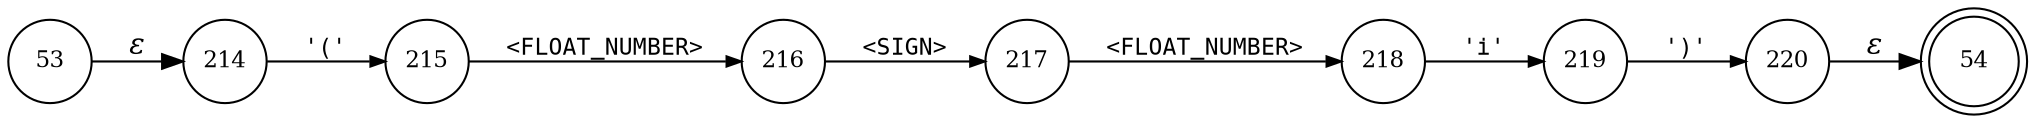 digraph ATN {
rankdir=LR;
s54[fontsize=11, label="54", shape=doublecircle, fixedsize=true, width=.6];
s53[fontsize=11,label="53", shape=circle, fixedsize=true, width=.55, peripheries=1];
s214[fontsize=11,label="214", shape=circle, fixedsize=true, width=.55, peripheries=1];
s215[fontsize=11,label="215", shape=circle, fixedsize=true, width=.55, peripheries=1];
s216[fontsize=11,label="216", shape=circle, fixedsize=true, width=.55, peripheries=1];
s217[fontsize=11,label="217", shape=circle, fixedsize=true, width=.55, peripheries=1];
s218[fontsize=11,label="218", shape=circle, fixedsize=true, width=.55, peripheries=1];
s219[fontsize=11,label="219", shape=circle, fixedsize=true, width=.55, peripheries=1];
s220[fontsize=11,label="220", shape=circle, fixedsize=true, width=.55, peripheries=1];
s53 -> s214 [fontname="Times-Italic", label="&epsilon;"];
s214 -> s215 [fontsize=11, fontname="Courier", arrowsize=.7, label = "'('", arrowhead = normal];
s215 -> s216 [fontsize=11, fontname="Courier", arrowsize=.7, label = "<FLOAT_NUMBER>", arrowhead = normal];
s216 -> s217 [fontsize=11, fontname="Courier", arrowsize=.7, label = "<SIGN>", arrowhead = normal];
s217 -> s218 [fontsize=11, fontname="Courier", arrowsize=.7, label = "<FLOAT_NUMBER>", arrowhead = normal];
s218 -> s219 [fontsize=11, fontname="Courier", arrowsize=.7, label = "'i'", arrowhead = normal];
s219 -> s220 [fontsize=11, fontname="Courier", arrowsize=.7, label = "')'", arrowhead = normal];
s220 -> s54 [fontname="Times-Italic", label="&epsilon;"];
}